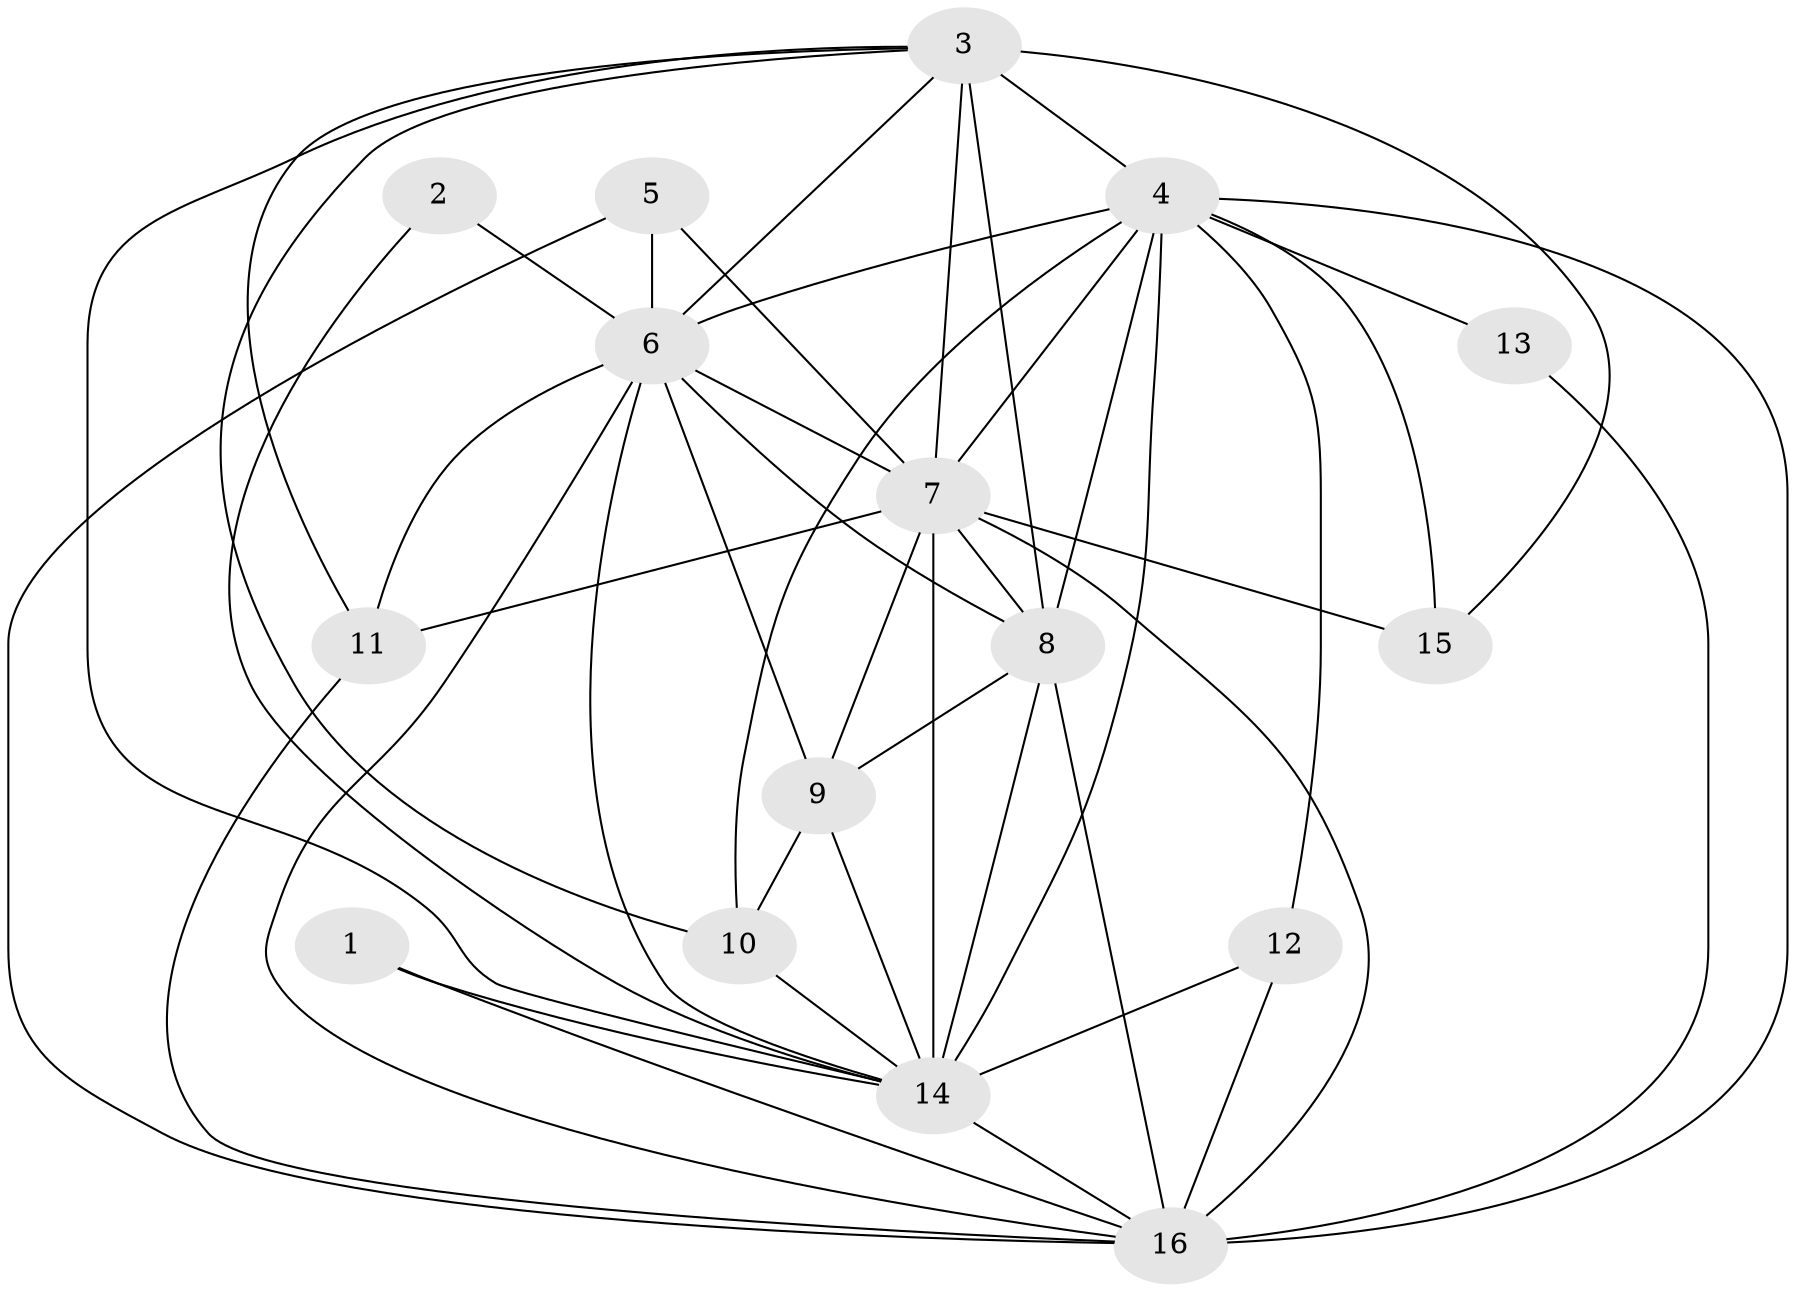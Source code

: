 // original degree distribution, {19: 0.02, 11: 0.02, 16: 0.02, 13: 0.06, 12: 0.02, 15: 0.04, 18: 0.02, 9: 0.02, 2: 0.52, 4: 0.1, 3: 0.16}
// Generated by graph-tools (version 1.1) at 2025/36/03/04/25 23:36:32]
// undirected, 16 vertices, 47 edges
graph export_dot {
  node [color=gray90,style=filled];
  1;
  2;
  3;
  4;
  5;
  6;
  7;
  8;
  9;
  10;
  11;
  12;
  13;
  14;
  15;
  16;
  1 -- 14 [weight=1.0];
  1 -- 16 [weight=1.0];
  2 -- 6 [weight=1.0];
  2 -- 14 [weight=2.0];
  3 -- 4 [weight=2.0];
  3 -- 6 [weight=1.0];
  3 -- 7 [weight=1.0];
  3 -- 8 [weight=1.0];
  3 -- 10 [weight=1.0];
  3 -- 11 [weight=1.0];
  3 -- 14 [weight=1.0];
  3 -- 15 [weight=2.0];
  4 -- 6 [weight=2.0];
  4 -- 7 [weight=2.0];
  4 -- 8 [weight=2.0];
  4 -- 10 [weight=1.0];
  4 -- 12 [weight=1.0];
  4 -- 13 [weight=2.0];
  4 -- 14 [weight=2.0];
  4 -- 15 [weight=1.0];
  4 -- 16 [weight=1.0];
  5 -- 6 [weight=2.0];
  5 -- 7 [weight=1.0];
  5 -- 16 [weight=1.0];
  6 -- 7 [weight=5.0];
  6 -- 8 [weight=5.0];
  6 -- 9 [weight=1.0];
  6 -- 11 [weight=2.0];
  6 -- 14 [weight=4.0];
  6 -- 16 [weight=3.0];
  7 -- 8 [weight=5.0];
  7 -- 9 [weight=1.0];
  7 -- 11 [weight=1.0];
  7 -- 14 [weight=5.0];
  7 -- 15 [weight=2.0];
  7 -- 16 [weight=5.0];
  8 -- 9 [weight=2.0];
  8 -- 14 [weight=4.0];
  8 -- 16 [weight=2.0];
  9 -- 10 [weight=1.0];
  9 -- 14 [weight=1.0];
  10 -- 14 [weight=1.0];
  11 -- 16 [weight=1.0];
  12 -- 14 [weight=1.0];
  12 -- 16 [weight=1.0];
  13 -- 16 [weight=1.0];
  14 -- 16 [weight=2.0];
}
